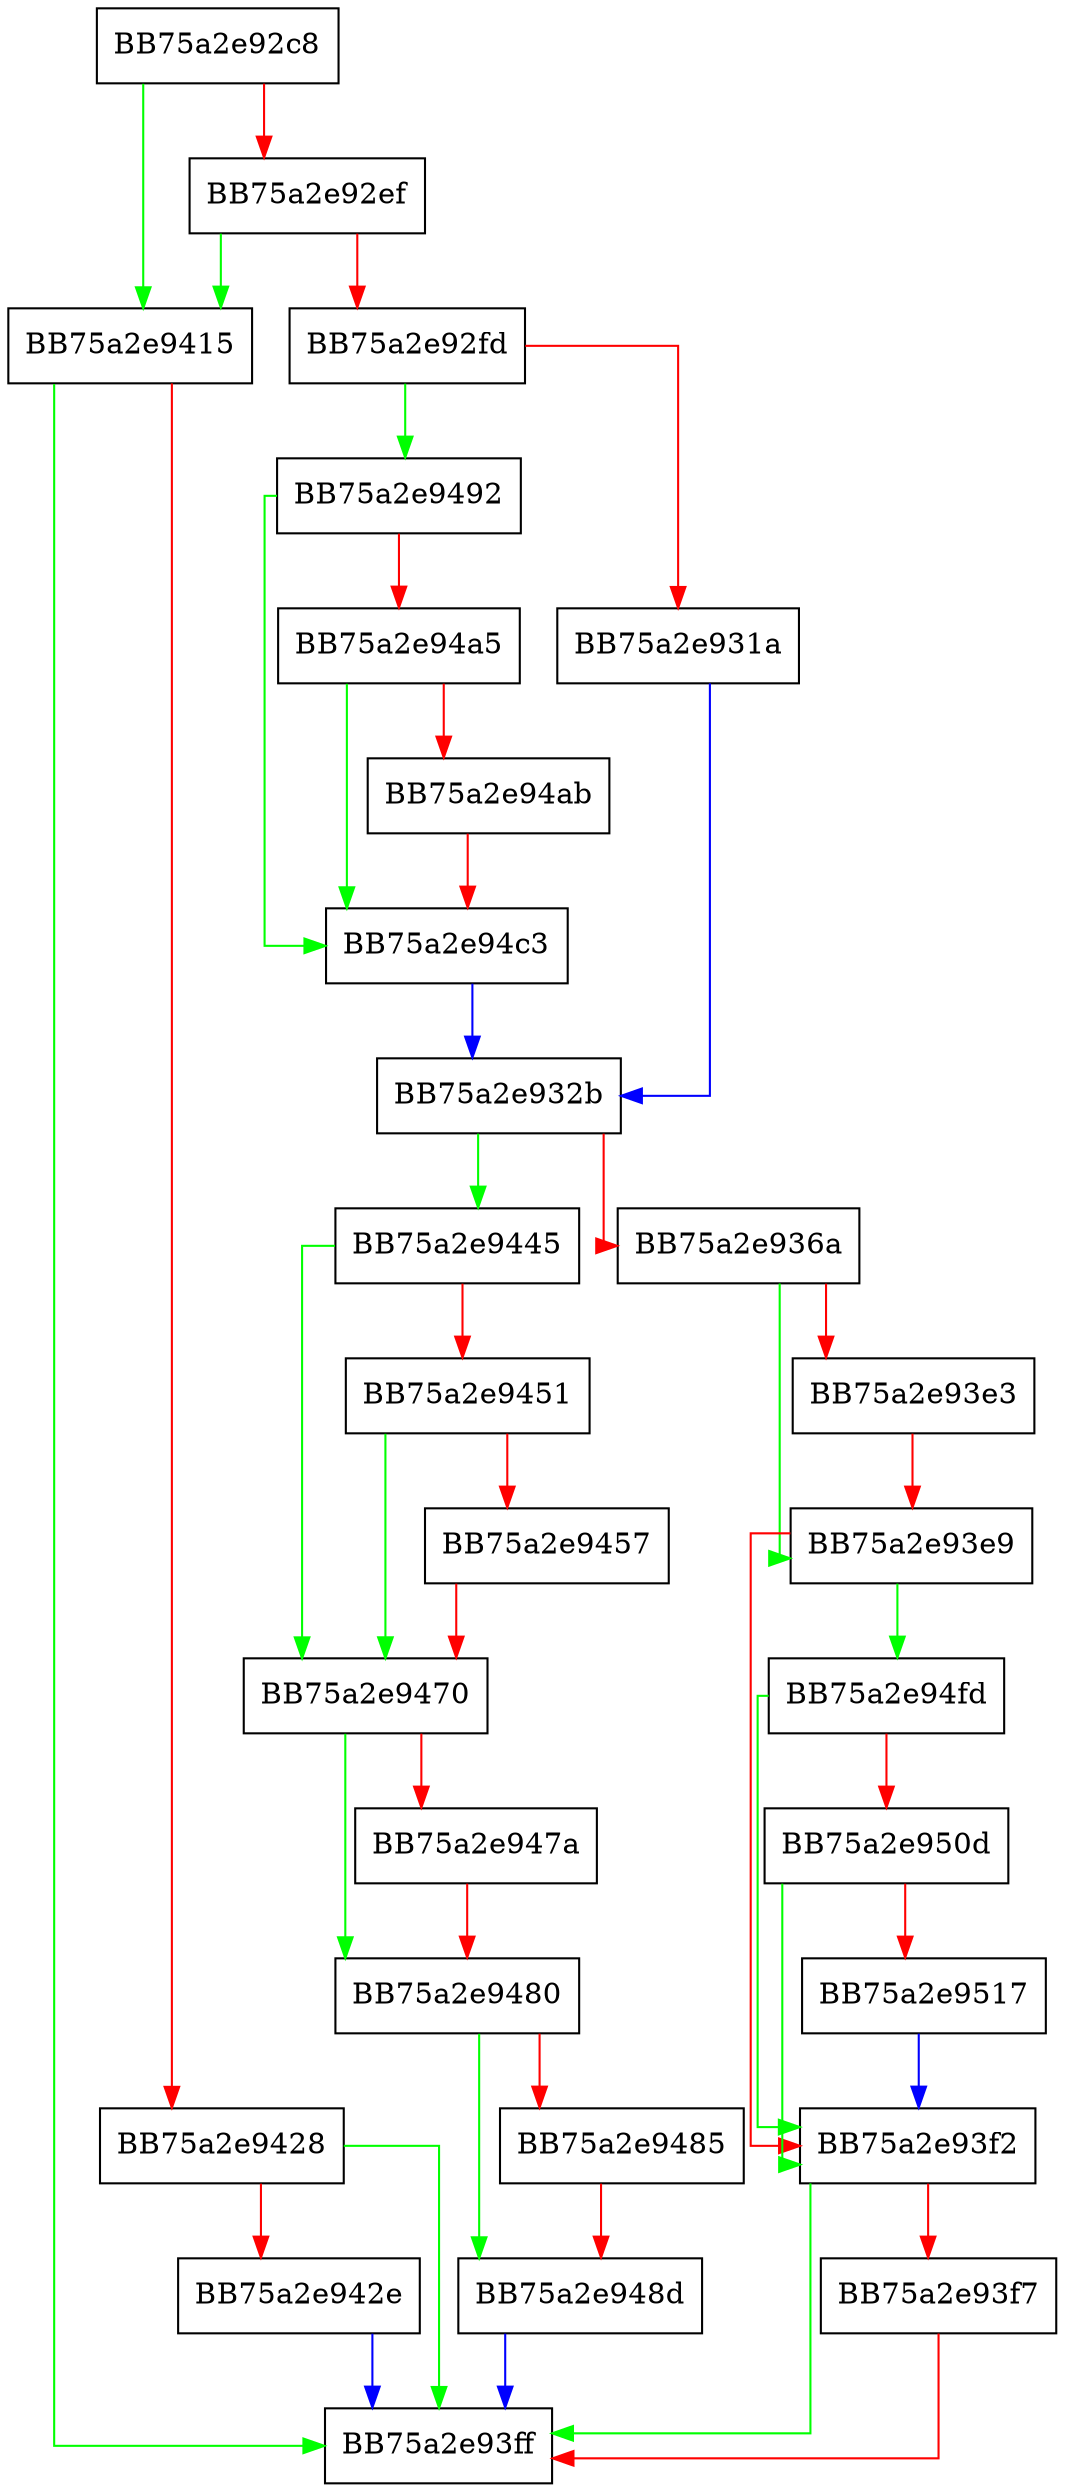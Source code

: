 digraph AddInternalAttribute {
  node [shape="box"];
  graph [splines=ortho];
  BB75a2e92c8 -> BB75a2e9415 [color="green"];
  BB75a2e92c8 -> BB75a2e92ef [color="red"];
  BB75a2e92ef -> BB75a2e9415 [color="green"];
  BB75a2e92ef -> BB75a2e92fd [color="red"];
  BB75a2e92fd -> BB75a2e9492 [color="green"];
  BB75a2e92fd -> BB75a2e931a [color="red"];
  BB75a2e931a -> BB75a2e932b [color="blue"];
  BB75a2e932b -> BB75a2e9445 [color="green"];
  BB75a2e932b -> BB75a2e936a [color="red"];
  BB75a2e936a -> BB75a2e93e9 [color="green"];
  BB75a2e936a -> BB75a2e93e3 [color="red"];
  BB75a2e93e3 -> BB75a2e93e9 [color="red"];
  BB75a2e93e9 -> BB75a2e94fd [color="green"];
  BB75a2e93e9 -> BB75a2e93f2 [color="red"];
  BB75a2e93f2 -> BB75a2e93ff [color="green"];
  BB75a2e93f2 -> BB75a2e93f7 [color="red"];
  BB75a2e93f7 -> BB75a2e93ff [color="red"];
  BB75a2e9415 -> BB75a2e93ff [color="green"];
  BB75a2e9415 -> BB75a2e9428 [color="red"];
  BB75a2e9428 -> BB75a2e93ff [color="green"];
  BB75a2e9428 -> BB75a2e942e [color="red"];
  BB75a2e942e -> BB75a2e93ff [color="blue"];
  BB75a2e9445 -> BB75a2e9470 [color="green"];
  BB75a2e9445 -> BB75a2e9451 [color="red"];
  BB75a2e9451 -> BB75a2e9470 [color="green"];
  BB75a2e9451 -> BB75a2e9457 [color="red"];
  BB75a2e9457 -> BB75a2e9470 [color="red"];
  BB75a2e9470 -> BB75a2e9480 [color="green"];
  BB75a2e9470 -> BB75a2e947a [color="red"];
  BB75a2e947a -> BB75a2e9480 [color="red"];
  BB75a2e9480 -> BB75a2e948d [color="green"];
  BB75a2e9480 -> BB75a2e9485 [color="red"];
  BB75a2e9485 -> BB75a2e948d [color="red"];
  BB75a2e948d -> BB75a2e93ff [color="blue"];
  BB75a2e9492 -> BB75a2e94c3 [color="green"];
  BB75a2e9492 -> BB75a2e94a5 [color="red"];
  BB75a2e94a5 -> BB75a2e94c3 [color="green"];
  BB75a2e94a5 -> BB75a2e94ab [color="red"];
  BB75a2e94ab -> BB75a2e94c3 [color="red"];
  BB75a2e94c3 -> BB75a2e932b [color="blue"];
  BB75a2e94fd -> BB75a2e93f2 [color="green"];
  BB75a2e94fd -> BB75a2e950d [color="red"];
  BB75a2e950d -> BB75a2e93f2 [color="green"];
  BB75a2e950d -> BB75a2e9517 [color="red"];
  BB75a2e9517 -> BB75a2e93f2 [color="blue"];
}